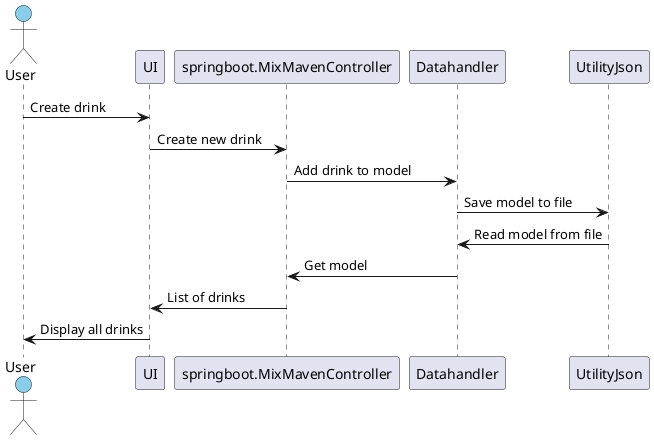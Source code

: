 @startuml SequenceDiagramJavaapp

Actor User #SkyBlue
participant UI
participant springboot.MixMavenController
participant Datahandler
participant UtilityJson

User -> UI : Create drink
UI -> springboot.MixMavenController : Create new drink
springboot.MixMavenController -> Datahandler : Add drink to model
Datahandler -> UtilityJson : Save model to file
UtilityJson -> Datahandler : Read model from file
Datahandler -> springboot.MixMavenController : Get model
springboot.MixMavenController -> UI : List of drinks
UI -> User : Display all drinks

@enduml

